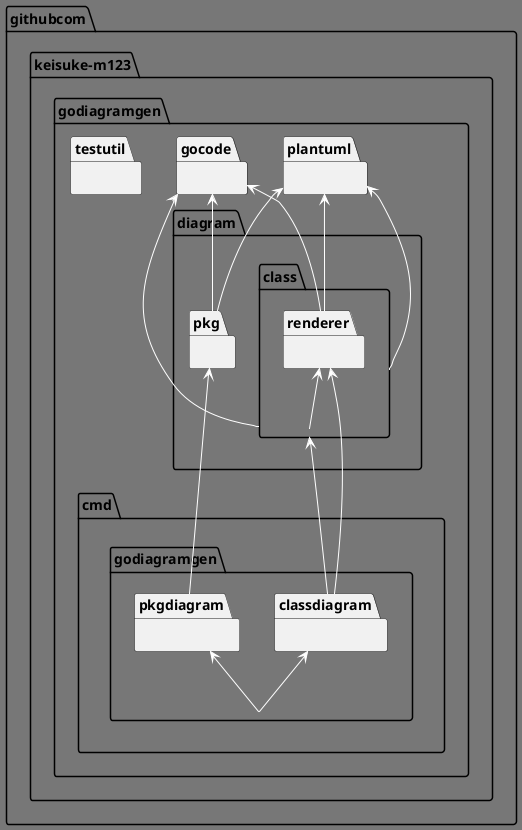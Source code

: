 @startuml
!theme reddress-darkorange
skinparam class {
    attributeIconSize 8
}
namespace githubcom {
    namespace keisuke-m123 {
        namespace godiagramgen {
            namespace cmd {
                namespace godiagramgen {
                }
            }
        }
    }
}
namespace githubcom {
    namespace keisuke-m123 {
        namespace godiagramgen {
            namespace cmd {
                namespace godiagramgen {
                    namespace classdiagram {
                    }
                }
            }
        }
    }
}
namespace githubcom {
    namespace keisuke-m123 {
        namespace godiagramgen {
            namespace cmd {
                namespace godiagramgen {
                    namespace pkgdiagram {
                    }
                }
            }
        }
    }
}
namespace githubcom {
    namespace keisuke-m123 {
        namespace godiagramgen {
            namespace diagram {
                namespace class {
                }
            }
        }
    }
}
namespace githubcom {
    namespace keisuke-m123 {
        namespace godiagramgen {
            namespace diagram {
                namespace class {
                    namespace renderer {
                    }
                }
            }
        }
    }
}
namespace githubcom {
    namespace keisuke-m123 {
        namespace godiagramgen {
            namespace diagram {
                namespace pkg {
                }
            }
        }
    }
}
namespace githubcom {
    namespace keisuke-m123 {
        namespace godiagramgen {
            namespace gocode {
            }
        }
    }
}
namespace githubcom {
    namespace keisuke-m123 {
        namespace godiagramgen {
            namespace plantuml {
            }
        }
    }
}
namespace githubcom {
    namespace keisuke-m123 {
        namespace godiagramgen {
            namespace testutil {
            }
        }
    }
}
"githubcom.keisuke-m123.godiagramgen.cmd.godiagramgen.classdiagram" <-- "githubcom.keisuke-m123.godiagramgen.cmd.godiagramgen"
"githubcom.keisuke-m123.godiagramgen.cmd.godiagramgen.pkgdiagram" <-- "githubcom.keisuke-m123.godiagramgen.cmd.godiagramgen"
"githubcom.keisuke-m123.godiagramgen.diagram.class" <-- "githubcom.keisuke-m123.godiagramgen.cmd.godiagramgen.classdiagram"
"githubcom.keisuke-m123.godiagramgen.diagram.class.renderer" <-- "githubcom.keisuke-m123.godiagramgen.cmd.godiagramgen.classdiagram"
"githubcom.keisuke-m123.godiagramgen.diagram.pkg" <-- "githubcom.keisuke-m123.godiagramgen.cmd.godiagramgen.pkgdiagram"
"githubcom.keisuke-m123.godiagramgen.diagram.class.renderer" <-- "githubcom.keisuke-m123.godiagramgen.diagram.class"
"githubcom.keisuke-m123.godiagramgen.gocode" <-- "githubcom.keisuke-m123.godiagramgen.diagram.class"
"githubcom.keisuke-m123.godiagramgen.plantuml" <-- "githubcom.keisuke-m123.godiagramgen.diagram.class"
"githubcom.keisuke-m123.godiagramgen.gocode" <-- "githubcom.keisuke-m123.godiagramgen.diagram.class.renderer"
"githubcom.keisuke-m123.godiagramgen.plantuml" <-- "githubcom.keisuke-m123.godiagramgen.diagram.class.renderer"
"githubcom.keisuke-m123.godiagramgen.gocode" <-- "githubcom.keisuke-m123.godiagramgen.diagram.pkg"
"githubcom.keisuke-m123.godiagramgen.plantuml" <-- "githubcom.keisuke-m123.godiagramgen.diagram.pkg"
@enduml
